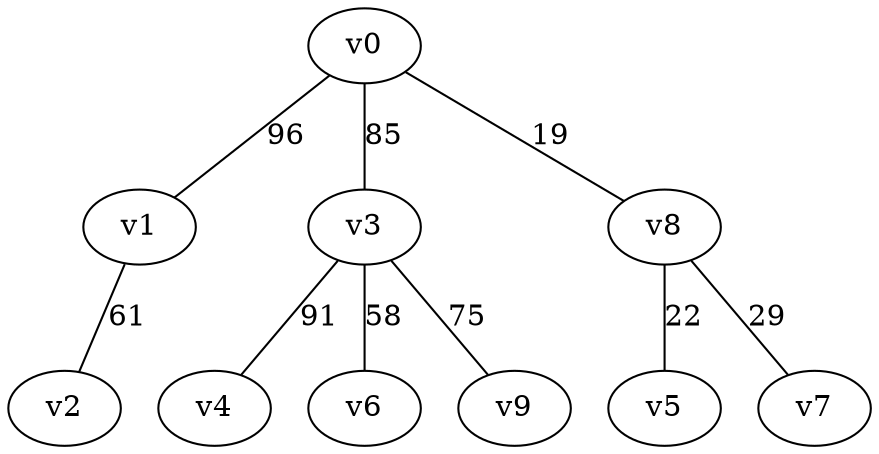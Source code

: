 graph gn10_bfs {
v0 -- v1 [label = "96"];
v0 -- v3 [label = "85"];
v0 -- v8 [label = "19"];
v1 -- v2 [label = "61"];
v3 -- v4 [label = "91"];
v3 -- v6 [label = "58"];
v3 -- v9 [label = "75"];
v8 -- v5 [label = "22"];
v8 -- v7 [label = "29"];
}